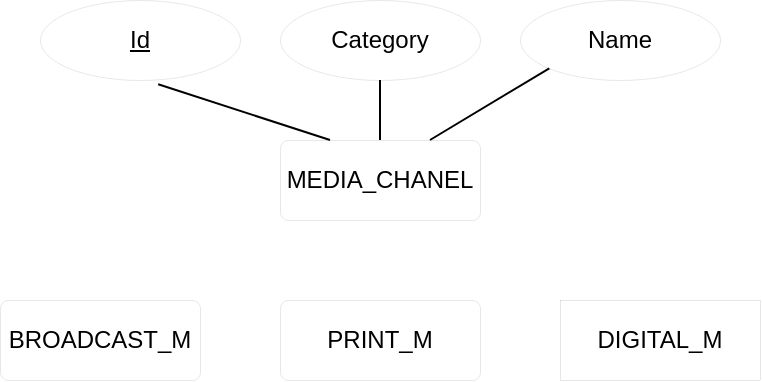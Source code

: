 <mxfile version="20.3.6" type="github">
  <diagram id="aPRocprxUMi0CEebCQaN" name="Page-1">
    <mxGraphModel dx="570" dy="327" grid="1" gridSize="10" guides="1" tooltips="1" connect="1" arrows="1" fold="1" page="1" pageScale="1" pageWidth="2336" pageHeight="1654" math="0" shadow="0">
      <root>
        <mxCell id="0" />
        <mxCell id="1" parent="0" />
        <mxCell id="d-2P0EwqSTClX3Ax-pOf-6" value="MEDIA_CHANEL" style="rounded=1;arcSize=10;whiteSpace=wrap;html=1;align=center;labelBackgroundColor=none;labelBorderColor=none;strokeWidth=0;" vertex="1" parent="1">
          <mxGeometry x="1140" y="190" width="100" height="40" as="geometry" />
        </mxCell>
        <mxCell id="d-2P0EwqSTClX3Ax-pOf-8" value="Category" style="ellipse;whiteSpace=wrap;html=1;align=center;labelBackgroundColor=none;labelBorderColor=none;strokeWidth=0;" vertex="1" parent="1">
          <mxGeometry x="1140" y="120" width="100" height="40" as="geometry" />
        </mxCell>
        <mxCell id="d-2P0EwqSTClX3Ax-pOf-9" value="Name" style="ellipse;whiteSpace=wrap;html=1;align=center;labelBackgroundColor=none;labelBorderColor=none;strokeWidth=0;" vertex="1" parent="1">
          <mxGeometry x="1260" y="120" width="100" height="40" as="geometry" />
        </mxCell>
        <mxCell id="d-2P0EwqSTClX3Ax-pOf-24" value="BROADCAST_M" style="rounded=1;arcSize=10;whiteSpace=wrap;html=1;align=center;labelBackgroundColor=none;labelBorderColor=none;strokeWidth=0;" vertex="1" parent="1">
          <mxGeometry x="1000" y="270" width="100" height="40" as="geometry" />
        </mxCell>
        <mxCell id="d-2P0EwqSTClX3Ax-pOf-25" value="PRINT_M" style="rounded=1;arcSize=10;whiteSpace=wrap;html=1;align=center;labelBackgroundColor=none;labelBorderColor=none;strokeWidth=0;" vertex="1" parent="1">
          <mxGeometry x="1140" y="270" width="100" height="40" as="geometry" />
        </mxCell>
        <mxCell id="d-2P0EwqSTClX3Ax-pOf-27" value="DIGITAL_M" style="whiteSpace=wrap;html=1;align=center;labelBackgroundColor=none;labelBorderColor=none;strokeWidth=0;" vertex="1" parent="1">
          <mxGeometry x="1280" y="270" width="100" height="40" as="geometry" />
        </mxCell>
        <mxCell id="d-2P0EwqSTClX3Ax-pOf-36" value="Id" style="ellipse;whiteSpace=wrap;html=1;align=center;fontStyle=4;labelBackgroundColor=none;labelBorderColor=none;strokeWidth=0;" vertex="1" parent="1">
          <mxGeometry x="1020" y="120" width="100" height="40" as="geometry" />
        </mxCell>
        <mxCell id="d-2P0EwqSTClX3Ax-pOf-37" value="" style="endArrow=none;html=1;rounded=0;entryX=0.25;entryY=0;entryDx=0;entryDy=0;exitX=0.591;exitY=1.054;exitDx=0;exitDy=0;exitPerimeter=0;" edge="1" parent="1" source="d-2P0EwqSTClX3Ax-pOf-36" target="d-2P0EwqSTClX3Ax-pOf-6">
          <mxGeometry relative="1" as="geometry">
            <mxPoint x="1070" y="170" as="sourcePoint" />
            <mxPoint x="1140" y="170" as="targetPoint" />
          </mxGeometry>
        </mxCell>
        <mxCell id="d-2P0EwqSTClX3Ax-pOf-38" value="" style="endArrow=none;html=1;rounded=0;exitX=0.5;exitY=1;exitDx=0;exitDy=0;entryX=0.5;entryY=0;entryDx=0;entryDy=0;" edge="1" parent="1" source="d-2P0EwqSTClX3Ax-pOf-8" target="d-2P0EwqSTClX3Ax-pOf-6">
          <mxGeometry relative="1" as="geometry">
            <mxPoint x="1070" y="210" as="sourcePoint" />
            <mxPoint x="1130" y="210" as="targetPoint" />
          </mxGeometry>
        </mxCell>
        <mxCell id="d-2P0EwqSTClX3Ax-pOf-39" value="" style="endArrow=none;html=1;rounded=0;exitX=0;exitY=1;exitDx=0;exitDy=0;entryX=0.75;entryY=0;entryDx=0;entryDy=0;" edge="1" parent="1" source="d-2P0EwqSTClX3Ax-pOf-9" target="d-2P0EwqSTClX3Ax-pOf-6">
          <mxGeometry relative="1" as="geometry">
            <mxPoint x="1290" y="190" as="sourcePoint" />
            <mxPoint x="1360" y="190" as="targetPoint" />
          </mxGeometry>
        </mxCell>
      </root>
    </mxGraphModel>
  </diagram>
</mxfile>

